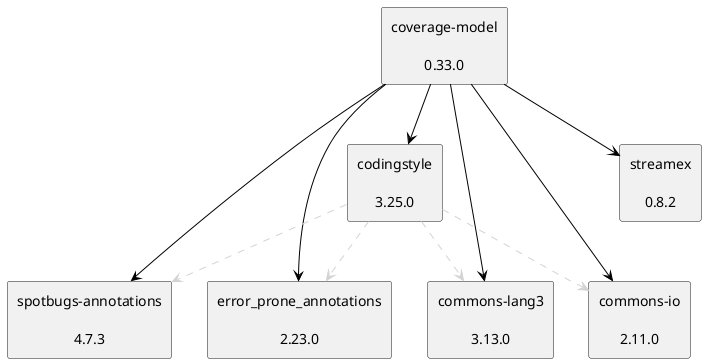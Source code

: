 @startuml
skinparam defaultTextAlignment center
skinparam rectangle {
  BackgroundColor<<optional>> beige
  BackgroundColor<<test>> lightGreen
  BackgroundColor<<runtime>> lightBlue
  BackgroundColor<<provided>> lightGray
}
rectangle "coverage-model\n\n0.33.0" as edu_hm_hafner_coverage_model_jar
rectangle "spotbugs-annotations\n\n4.7.3" as com_github_spotbugs_spotbugs_annotations_jar
rectangle "error_prone_annotations\n\n2.23.0" as com_google_errorprone_error_prone_annotations_jar
rectangle "streamex\n\n0.8.2" as one_util_streamex_jar
rectangle "codingstyle\n\n3.25.0" as edu_hm_hafner_codingstyle_jar
rectangle "commons-lang3\n\n3.13.0" as org_apache_commons_commons_lang3_jar
rectangle "commons-io\n\n2.11.0" as commons_io_commons_io_jar
edu_hm_hafner_coverage_model_jar -[#000000]-> com_github_spotbugs_spotbugs_annotations_jar
edu_hm_hafner_coverage_model_jar -[#000000]-> com_google_errorprone_error_prone_annotations_jar
edu_hm_hafner_coverage_model_jar -[#000000]-> one_util_streamex_jar
edu_hm_hafner_codingstyle_jar .[#D3D3D3].> com_github_spotbugs_spotbugs_annotations_jar
edu_hm_hafner_codingstyle_jar .[#D3D3D3].> com_google_errorprone_error_prone_annotations_jar
edu_hm_hafner_codingstyle_jar .[#D3D3D3].> org_apache_commons_commons_lang3_jar
edu_hm_hafner_codingstyle_jar .[#D3D3D3].> commons_io_commons_io_jar
edu_hm_hafner_coverage_model_jar -[#000000]-> edu_hm_hafner_codingstyle_jar
edu_hm_hafner_coverage_model_jar -[#000000]-> org_apache_commons_commons_lang3_jar
edu_hm_hafner_coverage_model_jar -[#000000]-> commons_io_commons_io_jar
@enduml